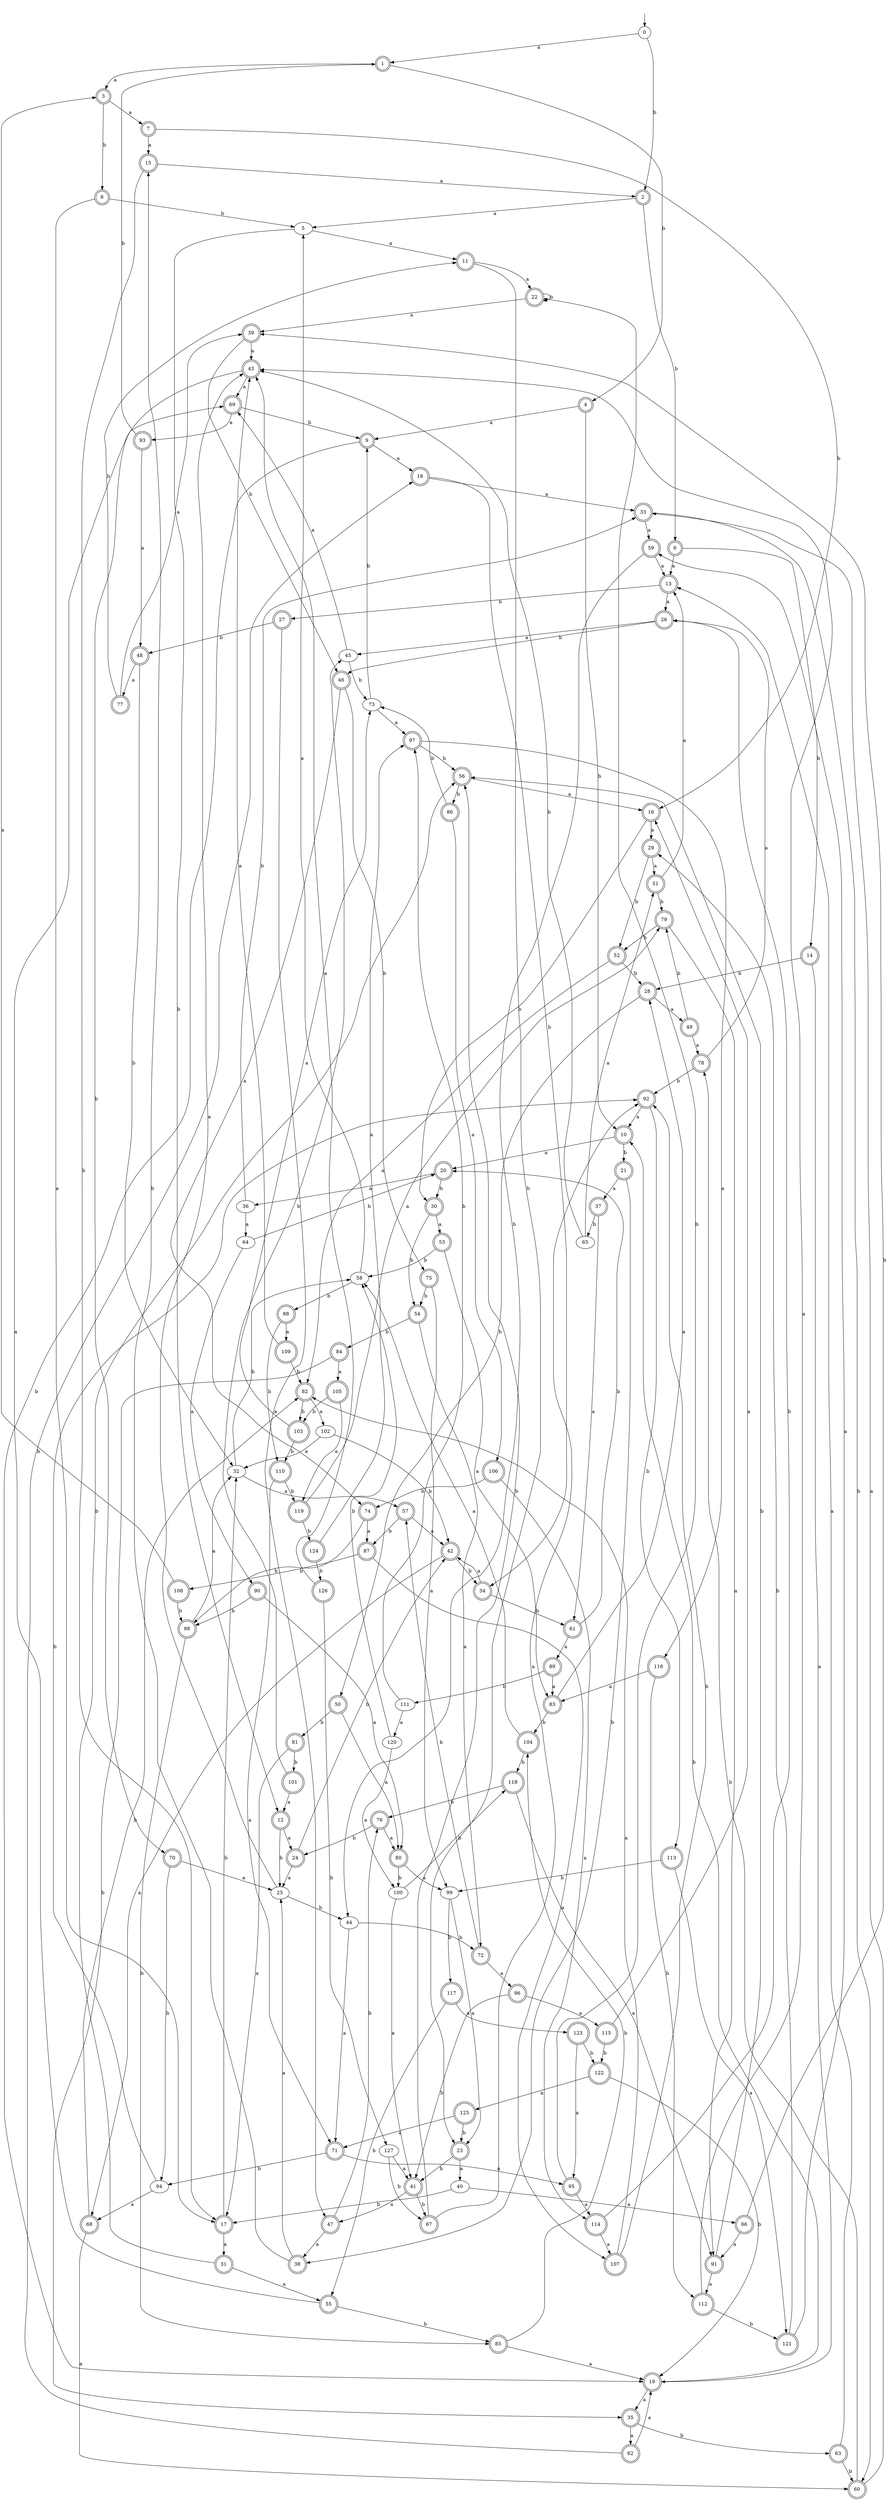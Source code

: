 digraph RandomDFA {
  __start0 [label="", shape=none];
  __start0 -> 0 [label=""];
  0 [shape=circle]
  0 -> 1 [label="a"]
  0 -> 2 [label="b"]
  1 [shape=doublecircle]
  1 -> 3 [label="a"]
  1 -> 4 [label="b"]
  2 [shape=doublecircle]
  2 -> 5 [label="a"]
  2 -> 6 [label="b"]
  3 [shape=doublecircle]
  3 -> 7 [label="a"]
  3 -> 8 [label="b"]
  4 [shape=doublecircle]
  4 -> 9 [label="a"]
  4 -> 10 [label="b"]
  5
  5 -> 11 [label="a"]
  5 -> 12 [label="b"]
  6 [shape=doublecircle]
  6 -> 13 [label="a"]
  6 -> 14 [label="b"]
  7 [shape=doublecircle]
  7 -> 15 [label="a"]
  7 -> 16 [label="b"]
  8 [shape=doublecircle]
  8 -> 17 [label="a"]
  8 -> 5 [label="b"]
  9 [shape=doublecircle]
  9 -> 18 [label="a"]
  9 -> 19 [label="b"]
  10 [shape=doublecircle]
  10 -> 20 [label="a"]
  10 -> 21 [label="b"]
  11 [shape=doublecircle]
  11 -> 22 [label="a"]
  11 -> 23 [label="b"]
  12 [shape=doublecircle]
  12 -> 24 [label="a"]
  12 -> 25 [label="b"]
  13 [shape=doublecircle]
  13 -> 26 [label="a"]
  13 -> 27 [label="b"]
  14 [shape=doublecircle]
  14 -> 19 [label="a"]
  14 -> 28 [label="b"]
  15 [shape=doublecircle]
  15 -> 2 [label="a"]
  15 -> 17 [label="b"]
  16 [shape=doublecircle]
  16 -> 29 [label="a"]
  16 -> 30 [label="b"]
  17 [shape=doublecircle]
  17 -> 31 [label="a"]
  17 -> 32 [label="b"]
  18 [shape=doublecircle]
  18 -> 33 [label="a"]
  18 -> 34 [label="b"]
  19 [shape=doublecircle]
  19 -> 35 [label="a"]
  19 -> 10 [label="b"]
  20 [shape=doublecircle]
  20 -> 36 [label="a"]
  20 -> 30 [label="b"]
  21 [shape=doublecircle]
  21 -> 37 [label="a"]
  21 -> 38 [label="b"]
  22 [shape=doublecircle]
  22 -> 39 [label="a"]
  22 -> 22 [label="b"]
  23 [shape=doublecircle]
  23 -> 40 [label="a"]
  23 -> 41 [label="b"]
  24 [shape=doublecircle]
  24 -> 25 [label="a"]
  24 -> 42 [label="b"]
  25
  25 -> 43 [label="a"]
  25 -> 44 [label="b"]
  26 [shape=doublecircle]
  26 -> 45 [label="a"]
  26 -> 46 [label="b"]
  27 [shape=doublecircle]
  27 -> 47 [label="a"]
  27 -> 48 [label="b"]
  28 [shape=doublecircle]
  28 -> 49 [label="a"]
  28 -> 50 [label="b"]
  29 [shape=doublecircle]
  29 -> 51 [label="a"]
  29 -> 52 [label="b"]
  30 [shape=doublecircle]
  30 -> 53 [label="a"]
  30 -> 54 [label="b"]
  31 [shape=doublecircle]
  31 -> 55 [label="a"]
  31 -> 56 [label="b"]
  32
  32 -> 57 [label="a"]
  32 -> 58 [label="b"]
  33 [shape=doublecircle]
  33 -> 59 [label="a"]
  33 -> 60 [label="b"]
  34 [shape=doublecircle]
  34 -> 42 [label="a"]
  34 -> 61 [label="b"]
  35 [shape=doublecircle]
  35 -> 62 [label="a"]
  35 -> 63 [label="b"]
  36
  36 -> 64 [label="a"]
  36 -> 33 [label="b"]
  37 [shape=doublecircle]
  37 -> 61 [label="a"]
  37 -> 65 [label="b"]
  38 [shape=doublecircle]
  38 -> 25 [label="a"]
  38 -> 15 [label="b"]
  39 [shape=doublecircle]
  39 -> 43 [label="a"]
  39 -> 46 [label="b"]
  40
  40 -> 66 [label="a"]
  40 -> 17 [label="b"]
  41 [shape=doublecircle]
  41 -> 47 [label="a"]
  41 -> 67 [label="b"]
  42 [shape=doublecircle]
  42 -> 68 [label="a"]
  42 -> 34 [label="b"]
  43 [shape=doublecircle]
  43 -> 69 [label="a"]
  43 -> 70 [label="b"]
  44
  44 -> 71 [label="a"]
  44 -> 72 [label="b"]
  45
  45 -> 69 [label="a"]
  45 -> 73 [label="b"]
  46 [shape=doublecircle]
  46 -> 74 [label="a"]
  46 -> 75 [label="b"]
  47 [shape=doublecircle]
  47 -> 38 [label="a"]
  47 -> 76 [label="b"]
  48 [shape=doublecircle]
  48 -> 77 [label="a"]
  48 -> 32 [label="b"]
  49 [shape=doublecircle]
  49 -> 78 [label="a"]
  49 -> 79 [label="b"]
  50 [shape=doublecircle]
  50 -> 80 [label="a"]
  50 -> 81 [label="b"]
  51 [shape=doublecircle]
  51 -> 13 [label="a"]
  51 -> 79 [label="b"]
  52 [shape=doublecircle]
  52 -> 82 [label="a"]
  52 -> 28 [label="b"]
  53 [shape=doublecircle]
  53 -> 83 [label="a"]
  53 -> 58 [label="b"]
  54 [shape=doublecircle]
  54 -> 72 [label="a"]
  54 -> 84 [label="b"]
  55 [shape=doublecircle]
  55 -> 69 [label="a"]
  55 -> 85 [label="b"]
  56 [shape=doublecircle]
  56 -> 16 [label="a"]
  56 -> 86 [label="b"]
  57 [shape=doublecircle]
  57 -> 42 [label="a"]
  57 -> 87 [label="b"]
  58
  58 -> 5 [label="a"]
  58 -> 88 [label="b"]
  59 [shape=doublecircle]
  59 -> 13 [label="a"]
  59 -> 44 [label="b"]
  60 [shape=doublecircle]
  60 -> 33 [label="a"]
  60 -> 78 [label="b"]
  61 [shape=doublecircle]
  61 -> 89 [label="a"]
  61 -> 20 [label="b"]
  62 [shape=doublecircle]
  62 -> 19 [label="a"]
  62 -> 18 [label="b"]
  63 [shape=doublecircle]
  63 -> 13 [label="a"]
  63 -> 60 [label="b"]
  64
  64 -> 90 [label="a"]
  64 -> 20 [label="b"]
  65
  65 -> 51 [label="a"]
  65 -> 43 [label="b"]
  66 [shape=doublecircle]
  66 -> 91 [label="a"]
  66 -> 39 [label="b"]
  67 [shape=doublecircle]
  67 -> 92 [label="a"]
  67 -> 56 [label="b"]
  68 [shape=doublecircle]
  68 -> 60 [label="a"]
  68 -> 82 [label="b"]
  69 [shape=doublecircle]
  69 -> 93 [label="a"]
  69 -> 9 [label="b"]
  70 [shape=doublecircle]
  70 -> 25 [label="a"]
  70 -> 94 [label="b"]
  71 [shape=doublecircle]
  71 -> 95 [label="a"]
  71 -> 94 [label="b"]
  72 [shape=doublecircle]
  72 -> 96 [label="a"]
  72 -> 57 [label="b"]
  73
  73 -> 97 [label="a"]
  73 -> 9 [label="b"]
  74 [shape=doublecircle]
  74 -> 87 [label="a"]
  74 -> 98 [label="b"]
  75 [shape=doublecircle]
  75 -> 99 [label="a"]
  75 -> 54 [label="b"]
  76 [shape=doublecircle]
  76 -> 80 [label="a"]
  76 -> 24 [label="b"]
  77 [shape=doublecircle]
  77 -> 39 [label="a"]
  77 -> 11 [label="b"]
  78 [shape=doublecircle]
  78 -> 26 [label="a"]
  78 -> 92 [label="b"]
  79 [shape=doublecircle]
  79 -> 91 [label="a"]
  79 -> 52 [label="b"]
  80 [shape=doublecircle]
  80 -> 99 [label="a"]
  80 -> 100 [label="b"]
  81 [shape=doublecircle]
  81 -> 17 [label="a"]
  81 -> 101 [label="b"]
  82 [shape=doublecircle]
  82 -> 102 [label="a"]
  82 -> 103 [label="b"]
  83 [shape=doublecircle]
  83 -> 28 [label="a"]
  83 -> 104 [label="b"]
  84 [shape=doublecircle]
  84 -> 105 [label="a"]
  84 -> 35 [label="b"]
  85 [shape=doublecircle]
  85 -> 19 [label="a"]
  85 -> 104 [label="b"]
  86 [shape=doublecircle]
  86 -> 106 [label="a"]
  86 -> 73 [label="b"]
  87 [shape=doublecircle]
  87 -> 107 [label="a"]
  87 -> 108 [label="b"]
  88 [shape=doublecircle]
  88 -> 109 [label="a"]
  88 -> 110 [label="b"]
  89 [shape=doublecircle]
  89 -> 83 [label="a"]
  89 -> 111 [label="b"]
  90 [shape=doublecircle]
  90 -> 80 [label="a"]
  90 -> 98 [label="b"]
  91 [shape=doublecircle]
  91 -> 112 [label="a"]
  91 -> 56 [label="b"]
  92 [shape=doublecircle]
  92 -> 10 [label="a"]
  92 -> 113 [label="b"]
  93 [shape=doublecircle]
  93 -> 48 [label="a"]
  93 -> 1 [label="b"]
  94
  94 -> 68 [label="a"]
  94 -> 92 [label="b"]
  95 [shape=doublecircle]
  95 -> 114 [label="a"]
  95 -> 22 [label="b"]
  96 [shape=doublecircle]
  96 -> 115 [label="a"]
  96 -> 41 [label="b"]
  97 [shape=doublecircle]
  97 -> 116 [label="a"]
  97 -> 56 [label="b"]
  98 [shape=doublecircle]
  98 -> 32 [label="a"]
  98 -> 85 [label="b"]
  99
  99 -> 23 [label="a"]
  99 -> 117 [label="b"]
  100
  100 -> 41 [label="a"]
  100 -> 118 [label="b"]
  101 [shape=doublecircle]
  101 -> 12 [label="a"]
  101 -> 45 [label="b"]
  102
  102 -> 32 [label="a"]
  102 -> 42 [label="b"]
  103 [shape=doublecircle]
  103 -> 73 [label="a"]
  103 -> 110 [label="b"]
  104 [shape=doublecircle]
  104 -> 58 [label="a"]
  104 -> 118 [label="b"]
  105 [shape=doublecircle]
  105 -> 119 [label="a"]
  105 -> 103 [label="b"]
  106 [shape=doublecircle]
  106 -> 114 [label="a"]
  106 -> 74 [label="b"]
  107 [shape=doublecircle]
  107 -> 82 [label="a"]
  107 -> 92 [label="b"]
  108 [shape=doublecircle]
  108 -> 3 [label="a"]
  108 -> 98 [label="b"]
  109 [shape=doublecircle]
  109 -> 43 [label="a"]
  109 -> 82 [label="b"]
  110 [shape=doublecircle]
  110 -> 71 [label="a"]
  110 -> 119 [label="b"]
  111
  111 -> 120 [label="a"]
  111 -> 97 [label="b"]
  112 [shape=doublecircle]
  112 -> 43 [label="a"]
  112 -> 121 [label="b"]
  113 [shape=doublecircle]
  113 -> 121 [label="a"]
  113 -> 99 [label="b"]
  114 [shape=doublecircle]
  114 -> 107 [label="a"]
  114 -> 26 [label="b"]
  115 [shape=doublecircle]
  115 -> 16 [label="a"]
  115 -> 122 [label="b"]
  116 [shape=doublecircle]
  116 -> 83 [label="a"]
  116 -> 112 [label="b"]
  117 [shape=doublecircle]
  117 -> 123 [label="a"]
  117 -> 55 [label="b"]
  118 [shape=doublecircle]
  118 -> 91 [label="a"]
  118 -> 76 [label="b"]
  119 [shape=doublecircle]
  119 -> 79 [label="a"]
  119 -> 124 [label="b"]
  120
  120 -> 100 [label="a"]
  120 -> 58 [label="b"]
  121 [shape=doublecircle]
  121 -> 59 [label="a"]
  121 -> 29 [label="b"]
  122 [shape=doublecircle]
  122 -> 125 [label="a"]
  122 -> 19 [label="b"]
  123 [shape=doublecircle]
  123 -> 95 [label="a"]
  123 -> 122 [label="b"]
  124 [shape=doublecircle]
  124 -> 97 [label="a"]
  124 -> 126 [label="b"]
  125 [shape=doublecircle]
  125 -> 71 [label="a"]
  125 -> 23 [label="b"]
  126 [shape=doublecircle]
  126 -> 43 [label="a"]
  126 -> 127 [label="b"]
  127
  127 -> 41 [label="a"]
  127 -> 67 [label="b"]
}
